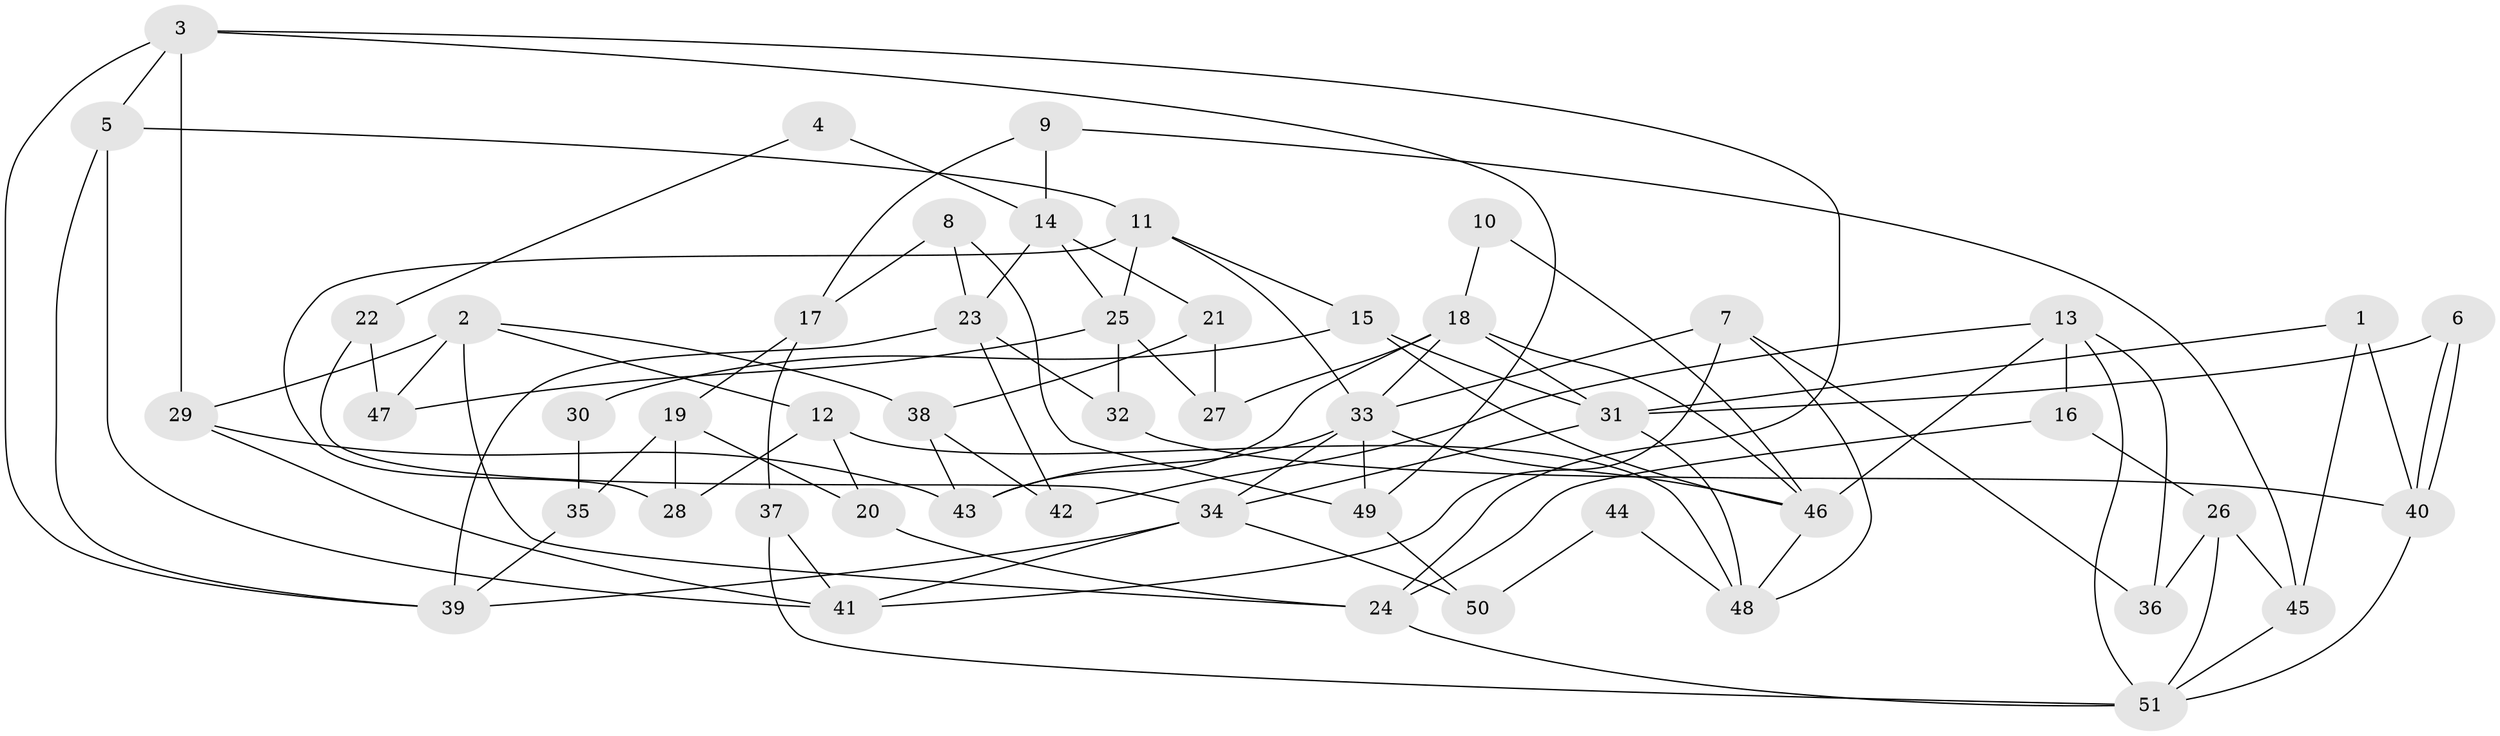 // coarse degree distribution, {5: 0.21212121212121213, 8: 0.12121212121212122, 3: 0.24242424242424243, 4: 0.15151515151515152, 2: 0.09090909090909091, 6: 0.030303030303030304, 9: 0.030303030303030304, 7: 0.12121212121212122}
// Generated by graph-tools (version 1.1) at 2025/41/03/06/25 10:41:52]
// undirected, 51 vertices, 102 edges
graph export_dot {
graph [start="1"]
  node [color=gray90,style=filled];
  1;
  2;
  3;
  4;
  5;
  6;
  7;
  8;
  9;
  10;
  11;
  12;
  13;
  14;
  15;
  16;
  17;
  18;
  19;
  20;
  21;
  22;
  23;
  24;
  25;
  26;
  27;
  28;
  29;
  30;
  31;
  32;
  33;
  34;
  35;
  36;
  37;
  38;
  39;
  40;
  41;
  42;
  43;
  44;
  45;
  46;
  47;
  48;
  49;
  50;
  51;
  1 -- 40;
  1 -- 31;
  1 -- 45;
  2 -- 29;
  2 -- 12;
  2 -- 24;
  2 -- 38;
  2 -- 47;
  3 -- 39;
  3 -- 24;
  3 -- 5;
  3 -- 29;
  3 -- 49;
  4 -- 14;
  4 -- 22;
  5 -- 41;
  5 -- 11;
  5 -- 39;
  6 -- 31;
  6 -- 40;
  6 -- 40;
  7 -- 33;
  7 -- 48;
  7 -- 36;
  7 -- 41;
  8 -- 17;
  8 -- 23;
  8 -- 49;
  9 -- 45;
  9 -- 14;
  9 -- 17;
  10 -- 18;
  10 -- 46;
  11 -- 15;
  11 -- 25;
  11 -- 28;
  11 -- 33;
  12 -- 20;
  12 -- 48;
  12 -- 28;
  13 -- 46;
  13 -- 16;
  13 -- 36;
  13 -- 42;
  13 -- 51;
  14 -- 25;
  14 -- 23;
  14 -- 21;
  15 -- 31;
  15 -- 46;
  15 -- 30;
  16 -- 24;
  16 -- 26;
  17 -- 37;
  17 -- 19;
  18 -- 33;
  18 -- 43;
  18 -- 27;
  18 -- 31;
  18 -- 46;
  19 -- 28;
  19 -- 20;
  19 -- 35;
  20 -- 24;
  21 -- 27;
  21 -- 38;
  22 -- 34;
  22 -- 47;
  23 -- 42;
  23 -- 39;
  23 -- 32;
  24 -- 51;
  25 -- 32;
  25 -- 27;
  25 -- 47;
  26 -- 45;
  26 -- 36;
  26 -- 51;
  29 -- 43;
  29 -- 41;
  30 -- 35;
  31 -- 34;
  31 -- 48;
  32 -- 40;
  33 -- 49;
  33 -- 34;
  33 -- 43;
  33 -- 46;
  34 -- 41;
  34 -- 39;
  34 -- 50;
  35 -- 39;
  37 -- 41;
  37 -- 51;
  38 -- 42;
  38 -- 43;
  40 -- 51;
  44 -- 48;
  44 -- 50;
  45 -- 51;
  46 -- 48;
  49 -- 50;
}
